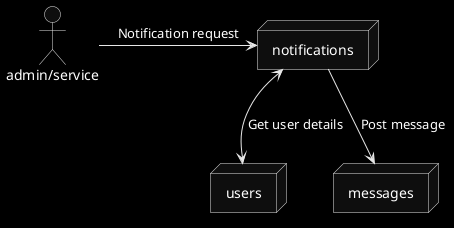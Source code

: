@startuml
skinparam monochrome reverse

node users
node notifications
node messages
actor "admin/service" as admin
notifications <--> users: Get user details
notifications --> messages: Post message
admin -> notifications: Notification request
@enduml